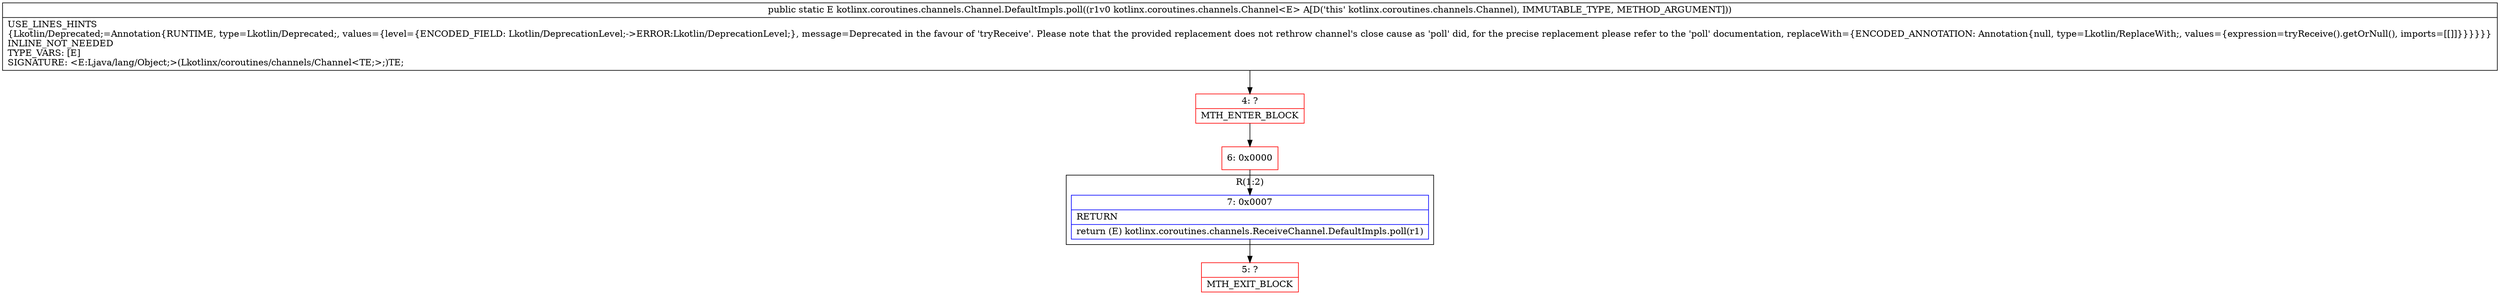 digraph "CFG forkotlinx.coroutines.channels.Channel.DefaultImpls.poll(Lkotlinx\/coroutines\/channels\/Channel;)Ljava\/lang\/Object;" {
subgraph cluster_Region_1221785665 {
label = "R(1:2)";
node [shape=record,color=blue];
Node_7 [shape=record,label="{7\:\ 0x0007|RETURN\l|return (E) kotlinx.coroutines.channels.ReceiveChannel.DefaultImpls.poll(r1)\l}"];
}
Node_4 [shape=record,color=red,label="{4\:\ ?|MTH_ENTER_BLOCK\l}"];
Node_6 [shape=record,color=red,label="{6\:\ 0x0000}"];
Node_5 [shape=record,color=red,label="{5\:\ ?|MTH_EXIT_BLOCK\l}"];
MethodNode[shape=record,label="{public static E kotlinx.coroutines.channels.Channel.DefaultImpls.poll((r1v0 kotlinx.coroutines.channels.Channel\<E\> A[D('this' kotlinx.coroutines.channels.Channel), IMMUTABLE_TYPE, METHOD_ARGUMENT]))  | USE_LINES_HINTS\l\{Lkotlin\/Deprecated;=Annotation\{RUNTIME, type=Lkotlin\/Deprecated;, values=\{level=\{ENCODED_FIELD: Lkotlin\/DeprecationLevel;\-\>ERROR:Lkotlin\/DeprecationLevel;\}, message=Deprecated in the favour of 'tryReceive'. Please note that the provided replacement does not rethrow channel's close cause as 'poll' did, for the precise replacement please refer to the 'poll' documentation, replaceWith=\{ENCODED_ANNOTATION: Annotation\{null, type=Lkotlin\/ReplaceWith;, values=\{expression=tryReceive().getOrNull(), imports=[[]]\}\}\}\}\}\}\lINLINE_NOT_NEEDED\lTYPE_VARS: [E]\lSIGNATURE: \<E:Ljava\/lang\/Object;\>(Lkotlinx\/coroutines\/channels\/Channel\<TE;\>;)TE;\l}"];
MethodNode -> Node_4;Node_7 -> Node_5;
Node_4 -> Node_6;
Node_6 -> Node_7;
}

